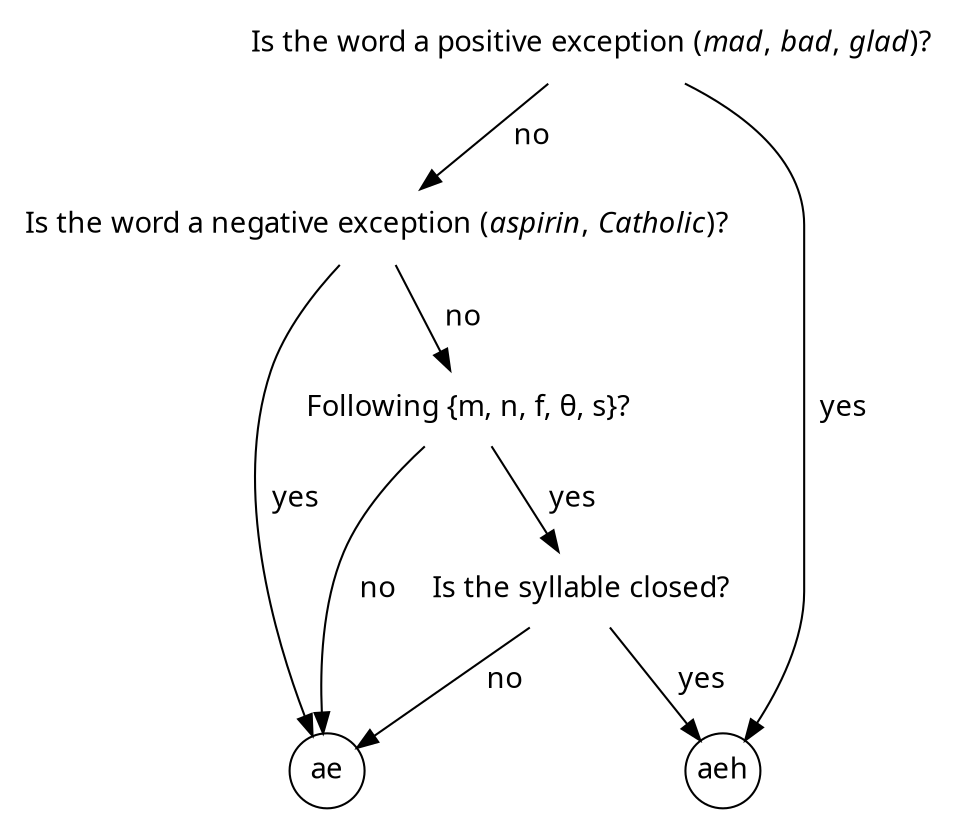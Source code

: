 // to compile me, try:
//      dot -Tpdf:cairo:cairo -o coding.pdf coding.gv

digraph coding {
    //splines=polyline;

    node [shape=plaintext fontname="Times New Roman"];
    edge [fontname="TimesNewRomanPSMT"];

    // vertices
    "posexcept?"     [label=<Is the word a positive exception (<i>mad</i>, <i>bad</i>, <i>glad</i>)?>];
    "negexcept?"     [label=<Is the word a negative exception (<i>aspirin</i>, <i>Catholic</i>)?>];
    "tenser?"        [label="Following {m, n, f, θ, s}?"];
    "closed?"        [label="Is the syllable closed?"];
    
    node [shape=circle fixedsize=true fontname="TimesNewRomanPSMT"];
    "ae" [label="ae"];
    "aeh" [label="aeh"];

    // edges
    "posexcept?"    -> "aeh"               [label=<  yes>];
    "posexcept?"    -> "negexcept?"        [label=<  no>];

    "negexcept?"    -> "ae"                [label=<  yes>];
    "negexcept?"    -> "tenser?"           [label=<  no>];

    "tenser?"       -> "closed?"           [label=<  yes>];
    "tenser?"       -> "ae"                [label=<  no>];

    "closed?"       -> "aeh"               [label=<  yes>];
    "closed?"       -> "ae"                [label=<  no>];

}
